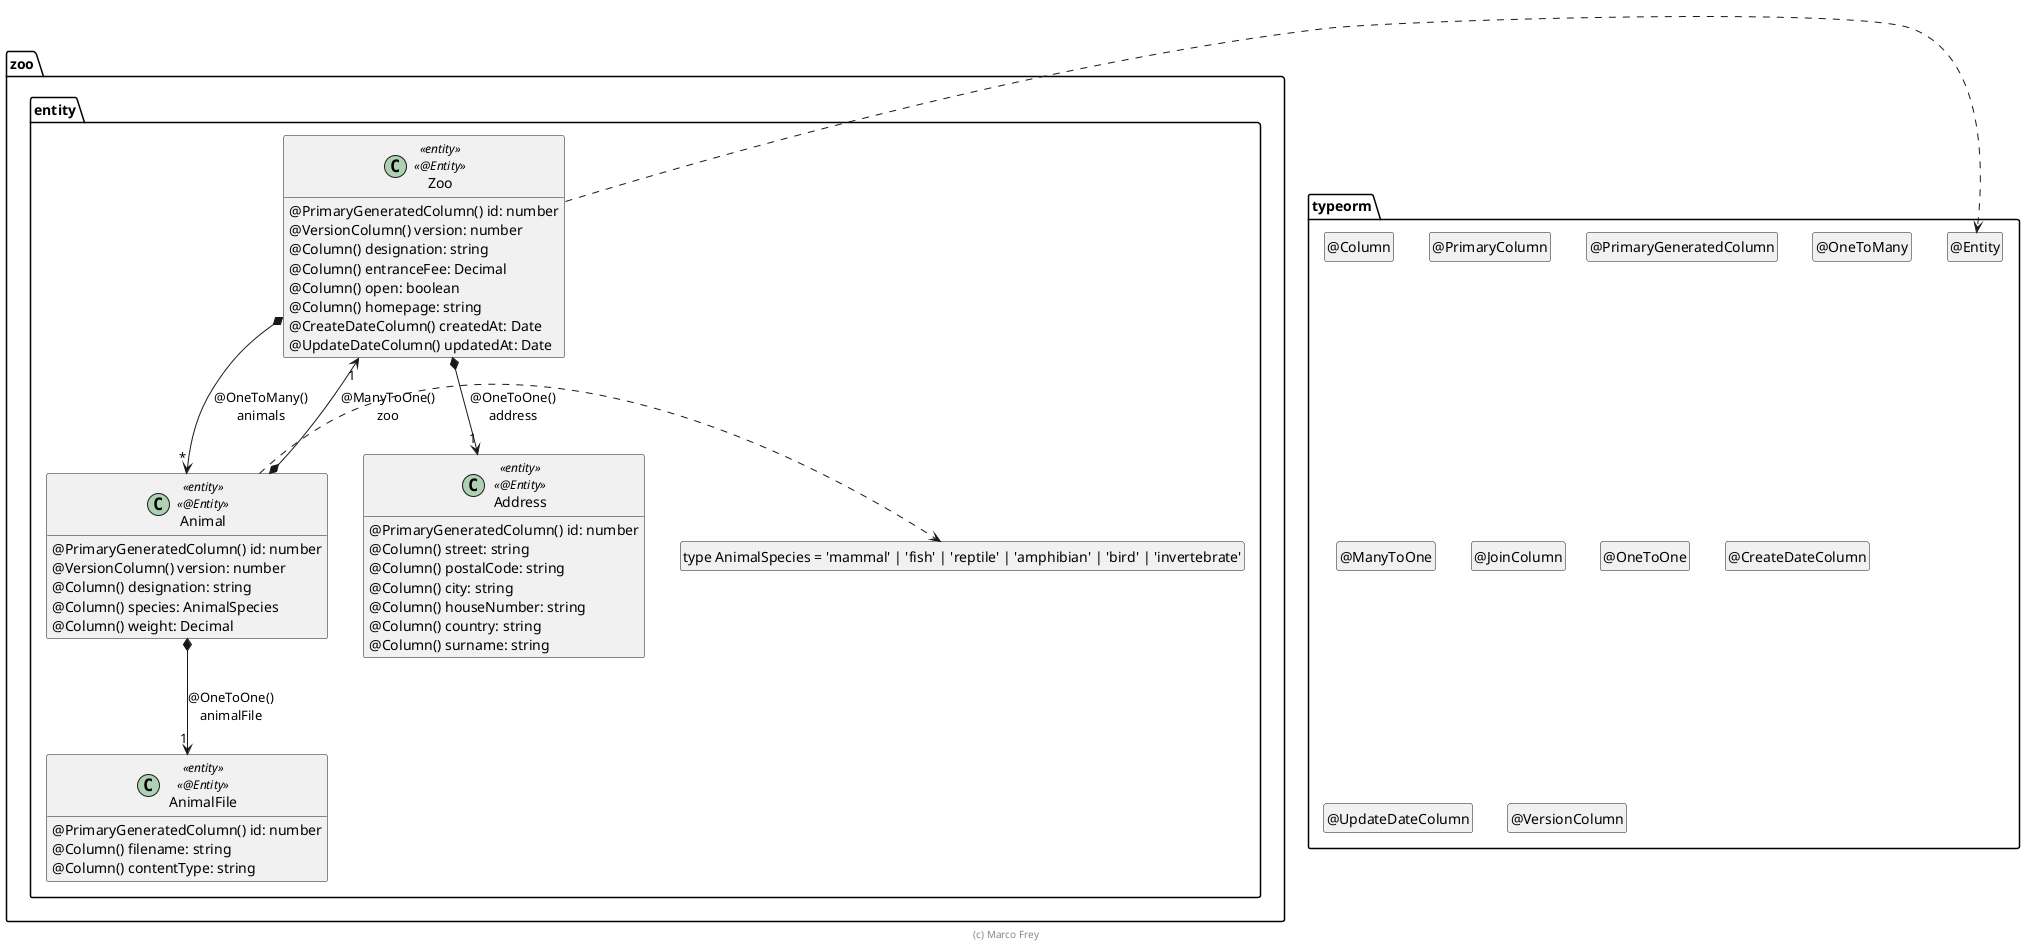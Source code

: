 @startuml Entity

package typeorm {
  class "@Entity" as Entity
  hide Entity circle
  class "@Column" as Column
  hide Column circle
  class "@PrimaryColumn" as PrimaryColumn
  hide PrimaryColumn circle
  class "@PrimaryGeneratedColumn" as PrimaryGeneratedColumn
  hide PrimaryGeneratedColumn circle
  class "@OneToMany" as OneToMany
  hide OneToMany circle
  class "@ManyToOne" as ManyToOne
  hide ManyToOne circle
  class "@JoinColumn" as JoinColumn
  hide JoinColumn circle
  class "@OneToOne" as OneToOne
  hide OneToOne circle
  class "@CreateDateColumn" as CreateDateColumn
  hide CreateDateColumn circle
  class "@UpdateDateColumn" as UpdateDateColumn
  hide UpdateDateColumn circle
  class "@VersionColumn" as VersionColumn
  hide VersionColumn circle
}

package zoo.entity {
  class "type AnimalSpecies = 'mammal' | 'fish' | 'reptile' | 'amphibian' | 'bird' | 'invertebrate'" as AnimalSpecies
  hide AnimalSpecies circle

  class Zoo <<entity>> <<@Entity>> {
    @PrimaryGeneratedColumn() id: number
    @VersionColumn() version: number
    @Column() designation: string
    @Column() entranceFee: Decimal
    @Column() open: boolean
    @Column() homepage: string
    @CreateDateColumn() createdAt: Date
    @UpdateDateColumn() updatedAt: Date
  }

  class Address <<entity>> <<@Entity>> {
    @PrimaryGeneratedColumn() id: number
    @Column() street: string
    @Column() postalCode: string
    @Column() city: string
    @Column() houseNumber: string
    @Column() country: string
    @Column() surname: string

  }

  class Animal <<entity>> <<@Entity>> {
    @PrimaryGeneratedColumn() id: number
    @VersionColumn() version: number
    @Column() designation: string
    @Column() species: AnimalSpecies
    @Column() weight: Decimal
  }

  class AnimalFile <<entity>> <<@Entity>> {
    @PrimaryGeneratedColumn() id: number
    @Column() filename: string
    @Column() contentType: string
  }

  Zoo *--> "1" Address : @OneToOne()\naddress
  Zoo *--> "*" Animal : @OneToMany()\nanimals
  Animal *--> "1" Zoo : @ManyToOne()\nzoo
  Animal *--> "1" AnimalFile : @OneToOne()\nanimalFile

  Zoo .right.> Entity
  Animal .right.> AnimalSpecies
}

hide empty members

footer (c) Marco Frey

@enduml
 